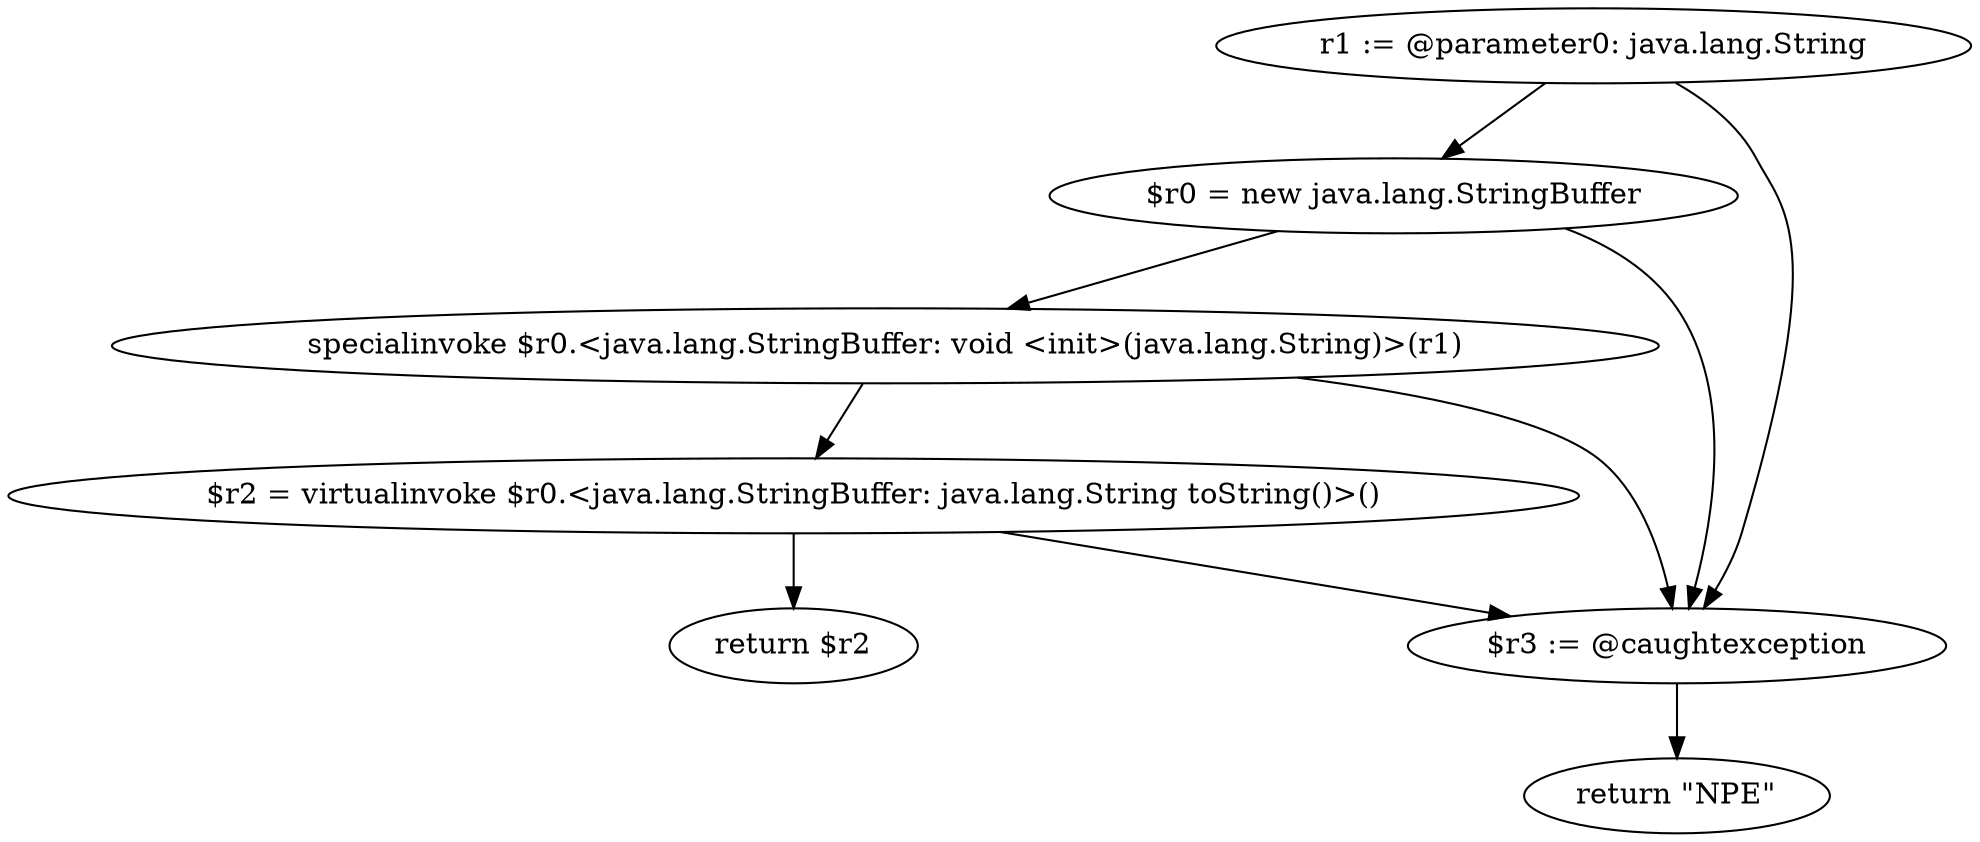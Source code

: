 digraph "unitGraph" {
    "r1 := @parameter0: java.lang.String"
    "$r0 = new java.lang.StringBuffer"
    "specialinvoke $r0.<java.lang.StringBuffer: void <init>(java.lang.String)>(r1)"
    "$r2 = virtualinvoke $r0.<java.lang.StringBuffer: java.lang.String toString()>()"
    "return $r2"
    "$r3 := @caughtexception"
    "return \"NPE\""
    "r1 := @parameter0: java.lang.String"->"$r0 = new java.lang.StringBuffer";
    "r1 := @parameter0: java.lang.String"->"$r3 := @caughtexception";
    "$r0 = new java.lang.StringBuffer"->"specialinvoke $r0.<java.lang.StringBuffer: void <init>(java.lang.String)>(r1)";
    "$r0 = new java.lang.StringBuffer"->"$r3 := @caughtexception";
    "specialinvoke $r0.<java.lang.StringBuffer: void <init>(java.lang.String)>(r1)"->"$r2 = virtualinvoke $r0.<java.lang.StringBuffer: java.lang.String toString()>()";
    "specialinvoke $r0.<java.lang.StringBuffer: void <init>(java.lang.String)>(r1)"->"$r3 := @caughtexception";
    "$r2 = virtualinvoke $r0.<java.lang.StringBuffer: java.lang.String toString()>()"->"return $r2";
    "$r2 = virtualinvoke $r0.<java.lang.StringBuffer: java.lang.String toString()>()"->"$r3 := @caughtexception";
    "$r3 := @caughtexception"->"return \"NPE\"";
}

